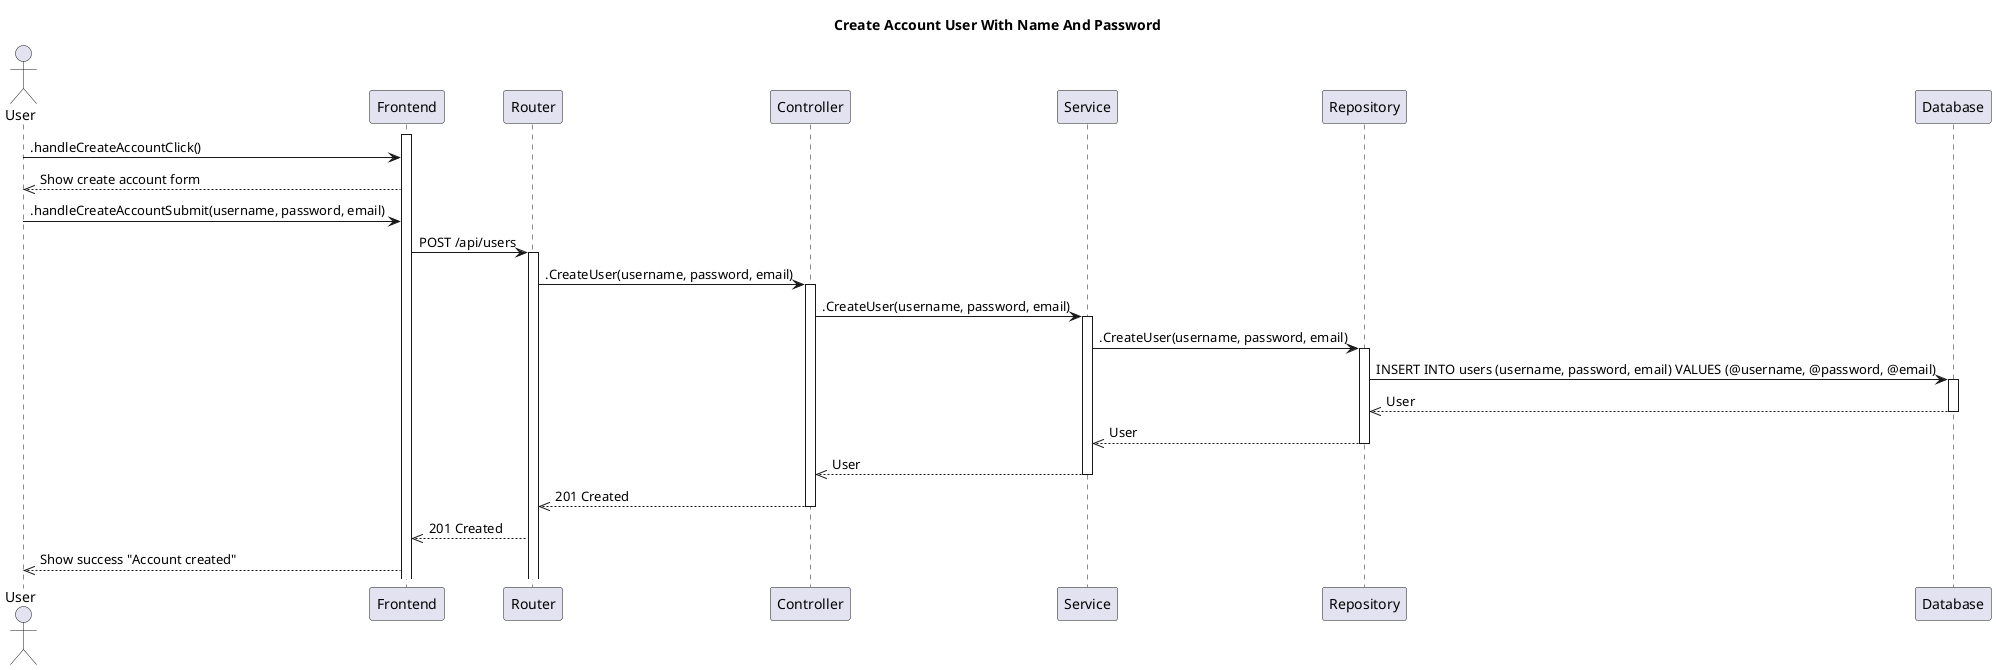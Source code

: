 @startuml SequenceDiagram
title Create Account User With Name And Password

actor User
participant Frontend
participant Router
participant Controller
participant Service
participant Repository
participant Database

activate Frontend

User -> Frontend: .handleCreateAccountClick()
Frontend -->> User: Show create account form

User -> Frontend: .handleCreateAccountSubmit(username, password, email)
Frontend -> Router: POST /api/users
activate Router

Router -> Controller: .CreateUser(username, password, email)
activate Controller
Controller -> Service: .CreateUser(username, password, email)
activate Service
Service -> Repository: .CreateUser(username, password, email)
activate Repository
Repository -> Database: INSERT INTO users (username, password, email) VALUES (@username, @password, @email)
activate Database
Database -->> Repository: User
deactivate Database
Repository -->> Service: User
deactivate Repository
Service -->> Controller: User
deactivate Service
Controller -->> Router: 201 Created
deactivate Controller
Router -->> Frontend: 201 Created
Frontend -->> User: Show success "Account created"
@enduml